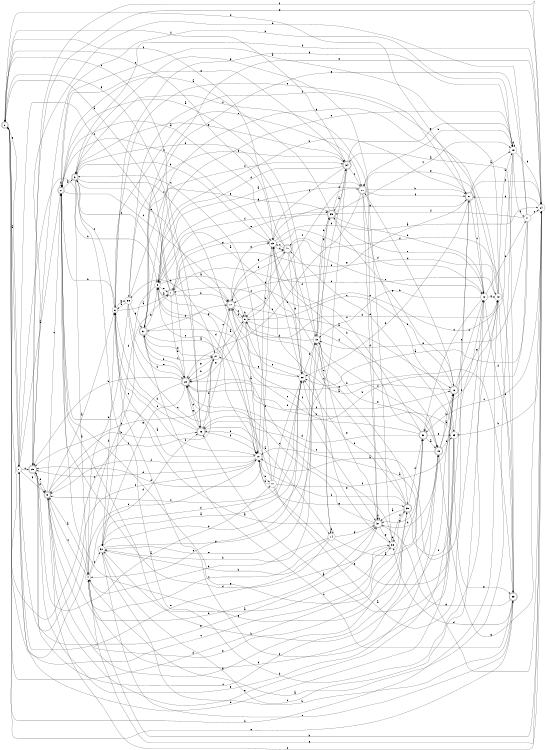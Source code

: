 digraph n34_9 {
__start0 [label="" shape="none"];

rankdir=LR;
size="8,5";

s0 [style="rounded,filled", color="black", fillcolor="white" shape="doublecircle", label="0"];
s1 [style="filled", color="black", fillcolor="white" shape="circle", label="1"];
s2 [style="rounded,filled", color="black", fillcolor="white" shape="doublecircle", label="2"];
s3 [style="rounded,filled", color="black", fillcolor="white" shape="doublecircle", label="3"];
s4 [style="filled", color="black", fillcolor="white" shape="circle", label="4"];
s5 [style="rounded,filled", color="black", fillcolor="white" shape="doublecircle", label="5"];
s6 [style="filled", color="black", fillcolor="white" shape="circle", label="6"];
s7 [style="rounded,filled", color="black", fillcolor="white" shape="doublecircle", label="7"];
s8 [style="filled", color="black", fillcolor="white" shape="circle", label="8"];
s9 [style="filled", color="black", fillcolor="white" shape="circle", label="9"];
s10 [style="filled", color="black", fillcolor="white" shape="circle", label="10"];
s11 [style="filled", color="black", fillcolor="white" shape="circle", label="11"];
s12 [style="filled", color="black", fillcolor="white" shape="circle", label="12"];
s13 [style="filled", color="black", fillcolor="white" shape="circle", label="13"];
s14 [style="filled", color="black", fillcolor="white" shape="circle", label="14"];
s15 [style="rounded,filled", color="black", fillcolor="white" shape="doublecircle", label="15"];
s16 [style="rounded,filled", color="black", fillcolor="white" shape="doublecircle", label="16"];
s17 [style="rounded,filled", color="black", fillcolor="white" shape="doublecircle", label="17"];
s18 [style="filled", color="black", fillcolor="white" shape="circle", label="18"];
s19 [style="filled", color="black", fillcolor="white" shape="circle", label="19"];
s20 [style="rounded,filled", color="black", fillcolor="white" shape="doublecircle", label="20"];
s21 [style="rounded,filled", color="black", fillcolor="white" shape="doublecircle", label="21"];
s22 [style="filled", color="black", fillcolor="white" shape="circle", label="22"];
s23 [style="filled", color="black", fillcolor="white" shape="circle", label="23"];
s24 [style="filled", color="black", fillcolor="white" shape="circle", label="24"];
s25 [style="filled", color="black", fillcolor="white" shape="circle", label="25"];
s26 [style="rounded,filled", color="black", fillcolor="white" shape="doublecircle", label="26"];
s27 [style="filled", color="black", fillcolor="white" shape="circle", label="27"];
s28 [style="rounded,filled", color="black", fillcolor="white" shape="doublecircle", label="28"];
s29 [style="rounded,filled", color="black", fillcolor="white" shape="doublecircle", label="29"];
s30 [style="rounded,filled", color="black", fillcolor="white" shape="doublecircle", label="30"];
s31 [style="rounded,filled", color="black", fillcolor="white" shape="doublecircle", label="31"];
s32 [style="filled", color="black", fillcolor="white" shape="circle", label="32"];
s33 [style="rounded,filled", color="black", fillcolor="white" shape="doublecircle", label="33"];
s34 [style="rounded,filled", color="black", fillcolor="white" shape="doublecircle", label="34"];
s35 [style="rounded,filled", color="black", fillcolor="white" shape="doublecircle", label="35"];
s36 [style="filled", color="black", fillcolor="white" shape="circle", label="36"];
s37 [style="rounded,filled", color="black", fillcolor="white" shape="doublecircle", label="37"];
s38 [style="filled", color="black", fillcolor="white" shape="circle", label="38"];
s39 [style="rounded,filled", color="black", fillcolor="white" shape="doublecircle", label="39"];
s40 [style="rounded,filled", color="black", fillcolor="white" shape="doublecircle", label="40"];
s41 [style="filled", color="black", fillcolor="white" shape="circle", label="41"];
s0 -> s1 [label="a"];
s0 -> s18 [label="b"];
s0 -> s23 [label="c"];
s0 -> s38 [label="d"];
s0 -> s33 [label="e"];
s0 -> s34 [label="f"];
s0 -> s26 [label="g"];
s1 -> s2 [label="a"];
s1 -> s8 [label="b"];
s1 -> s29 [label="c"];
s1 -> s16 [label="d"];
s1 -> s0 [label="e"];
s1 -> s10 [label="f"];
s1 -> s5 [label="g"];
s2 -> s3 [label="a"];
s2 -> s2 [label="b"];
s2 -> s17 [label="c"];
s2 -> s38 [label="d"];
s2 -> s34 [label="e"];
s2 -> s23 [label="f"];
s2 -> s30 [label="g"];
s3 -> s4 [label="a"];
s3 -> s18 [label="b"];
s3 -> s10 [label="c"];
s3 -> s22 [label="d"];
s3 -> s17 [label="e"];
s3 -> s31 [label="f"];
s3 -> s34 [label="g"];
s4 -> s5 [label="a"];
s4 -> s24 [label="b"];
s4 -> s5 [label="c"];
s4 -> s26 [label="d"];
s4 -> s7 [label="e"];
s4 -> s32 [label="f"];
s4 -> s24 [label="g"];
s5 -> s6 [label="a"];
s5 -> s26 [label="b"];
s5 -> s2 [label="c"];
s5 -> s31 [label="d"];
s5 -> s39 [label="e"];
s5 -> s24 [label="f"];
s5 -> s39 [label="g"];
s6 -> s7 [label="a"];
s6 -> s2 [label="b"];
s6 -> s3 [label="c"];
s6 -> s19 [label="d"];
s6 -> s20 [label="e"];
s6 -> s10 [label="f"];
s6 -> s36 [label="g"];
s7 -> s8 [label="a"];
s7 -> s17 [label="b"];
s7 -> s1 [label="c"];
s7 -> s28 [label="d"];
s7 -> s18 [label="e"];
s7 -> s3 [label="f"];
s7 -> s23 [label="g"];
s8 -> s9 [label="a"];
s8 -> s21 [label="b"];
s8 -> s27 [label="c"];
s8 -> s32 [label="d"];
s8 -> s7 [label="e"];
s8 -> s35 [label="f"];
s8 -> s10 [label="g"];
s9 -> s10 [label="a"];
s9 -> s9 [label="b"];
s9 -> s20 [label="c"];
s9 -> s15 [label="d"];
s9 -> s22 [label="e"];
s9 -> s17 [label="f"];
s9 -> s28 [label="g"];
s10 -> s2 [label="a"];
s10 -> s11 [label="b"];
s10 -> s0 [label="c"];
s10 -> s29 [label="d"];
s10 -> s26 [label="e"];
s10 -> s5 [label="f"];
s10 -> s23 [label="g"];
s11 -> s12 [label="a"];
s11 -> s10 [label="b"];
s11 -> s3 [label="c"];
s11 -> s8 [label="d"];
s11 -> s22 [label="e"];
s11 -> s16 [label="f"];
s11 -> s39 [label="g"];
s12 -> s10 [label="a"];
s12 -> s13 [label="b"];
s12 -> s30 [label="c"];
s12 -> s33 [label="d"];
s12 -> s35 [label="e"];
s12 -> s41 [label="f"];
s12 -> s18 [label="g"];
s13 -> s2 [label="a"];
s13 -> s9 [label="b"];
s13 -> s14 [label="c"];
s13 -> s34 [label="d"];
s13 -> s15 [label="e"];
s13 -> s15 [label="f"];
s13 -> s35 [label="g"];
s14 -> s15 [label="a"];
s14 -> s4 [label="b"];
s14 -> s4 [label="c"];
s14 -> s14 [label="d"];
s14 -> s1 [label="e"];
s14 -> s7 [label="f"];
s14 -> s31 [label="g"];
s15 -> s16 [label="a"];
s15 -> s16 [label="b"];
s15 -> s26 [label="c"];
s15 -> s4 [label="d"];
s15 -> s29 [label="e"];
s15 -> s25 [label="f"];
s15 -> s24 [label="g"];
s16 -> s17 [label="a"];
s16 -> s2 [label="b"];
s16 -> s9 [label="c"];
s16 -> s20 [label="d"];
s16 -> s5 [label="e"];
s16 -> s12 [label="f"];
s16 -> s18 [label="g"];
s17 -> s16 [label="a"];
s17 -> s18 [label="b"];
s17 -> s9 [label="c"];
s17 -> s40 [label="d"];
s17 -> s23 [label="e"];
s17 -> s31 [label="f"];
s17 -> s40 [label="g"];
s18 -> s2 [label="a"];
s18 -> s19 [label="b"];
s18 -> s7 [label="c"];
s18 -> s33 [label="d"];
s18 -> s20 [label="e"];
s18 -> s30 [label="f"];
s18 -> s37 [label="g"];
s19 -> s4 [label="a"];
s19 -> s20 [label="b"];
s19 -> s17 [label="c"];
s19 -> s19 [label="d"];
s19 -> s8 [label="e"];
s19 -> s41 [label="f"];
s19 -> s24 [label="g"];
s20 -> s8 [label="a"];
s20 -> s21 [label="b"];
s20 -> s28 [label="c"];
s20 -> s31 [label="d"];
s20 -> s25 [label="e"];
s20 -> s21 [label="f"];
s20 -> s8 [label="g"];
s21 -> s19 [label="a"];
s21 -> s22 [label="b"];
s21 -> s12 [label="c"];
s21 -> s0 [label="d"];
s21 -> s6 [label="e"];
s21 -> s24 [label="f"];
s21 -> s17 [label="g"];
s22 -> s8 [label="a"];
s22 -> s23 [label="b"];
s22 -> s5 [label="c"];
s22 -> s32 [label="d"];
s22 -> s4 [label="e"];
s22 -> s13 [label="f"];
s22 -> s27 [label="g"];
s23 -> s24 [label="a"];
s23 -> s3 [label="b"];
s23 -> s40 [label="c"];
s23 -> s12 [label="d"];
s23 -> s39 [label="e"];
s23 -> s29 [label="f"];
s23 -> s21 [label="g"];
s24 -> s10 [label="a"];
s24 -> s25 [label="b"];
s24 -> s30 [label="c"];
s24 -> s21 [label="d"];
s24 -> s37 [label="e"];
s24 -> s3 [label="f"];
s24 -> s29 [label="g"];
s25 -> s26 [label="a"];
s25 -> s28 [label="b"];
s25 -> s21 [label="c"];
s25 -> s40 [label="d"];
s25 -> s10 [label="e"];
s25 -> s6 [label="f"];
s25 -> s33 [label="g"];
s26 -> s14 [label="a"];
s26 -> s6 [label="b"];
s26 -> s0 [label="c"];
s26 -> s27 [label="d"];
s26 -> s6 [label="e"];
s26 -> s10 [label="f"];
s26 -> s28 [label="g"];
s27 -> s9 [label="a"];
s27 -> s28 [label="b"];
s27 -> s17 [label="c"];
s27 -> s36 [label="d"];
s27 -> s29 [label="e"];
s27 -> s5 [label="f"];
s27 -> s28 [label="g"];
s28 -> s0 [label="a"];
s28 -> s29 [label="b"];
s28 -> s0 [label="c"];
s28 -> s26 [label="d"];
s28 -> s37 [label="e"];
s28 -> s16 [label="f"];
s28 -> s32 [label="g"];
s29 -> s11 [label="a"];
s29 -> s19 [label="b"];
s29 -> s30 [label="c"];
s29 -> s5 [label="d"];
s29 -> s5 [label="e"];
s29 -> s24 [label="f"];
s29 -> s31 [label="g"];
s30 -> s15 [label="a"];
s30 -> s23 [label="b"];
s30 -> s8 [label="c"];
s30 -> s28 [label="d"];
s30 -> s25 [label="e"];
s30 -> s23 [label="f"];
s30 -> s31 [label="g"];
s31 -> s6 [label="a"];
s31 -> s32 [label="b"];
s31 -> s28 [label="c"];
s31 -> s15 [label="d"];
s31 -> s13 [label="e"];
s31 -> s31 [label="f"];
s31 -> s38 [label="g"];
s32 -> s22 [label="a"];
s32 -> s33 [label="b"];
s32 -> s12 [label="c"];
s32 -> s13 [label="d"];
s32 -> s13 [label="e"];
s32 -> s6 [label="f"];
s32 -> s35 [label="g"];
s33 -> s34 [label="a"];
s33 -> s28 [label="b"];
s33 -> s37 [label="c"];
s33 -> s38 [label="d"];
s33 -> s32 [label="e"];
s33 -> s40 [label="f"];
s33 -> s31 [label="g"];
s34 -> s35 [label="a"];
s34 -> s32 [label="b"];
s34 -> s20 [label="c"];
s34 -> s8 [label="d"];
s34 -> s36 [label="e"];
s34 -> s23 [label="f"];
s34 -> s19 [label="g"];
s35 -> s2 [label="a"];
s35 -> s12 [label="b"];
s35 -> s19 [label="c"];
s35 -> s13 [label="d"];
s35 -> s7 [label="e"];
s35 -> s34 [label="f"];
s35 -> s16 [label="g"];
s36 -> s6 [label="a"];
s36 -> s28 [label="b"];
s36 -> s17 [label="c"];
s36 -> s4 [label="d"];
s36 -> s35 [label="e"];
s36 -> s12 [label="f"];
s36 -> s37 [label="g"];
s37 -> s10 [label="a"];
s37 -> s28 [label="b"];
s37 -> s27 [label="c"];
s37 -> s17 [label="d"];
s37 -> s27 [label="e"];
s37 -> s34 [label="f"];
s37 -> s8 [label="g"];
s38 -> s32 [label="a"];
s38 -> s38 [label="b"];
s38 -> s1 [label="c"];
s38 -> s37 [label="d"];
s38 -> s22 [label="e"];
s38 -> s39 [label="f"];
s38 -> s3 [label="g"];
s39 -> s31 [label="a"];
s39 -> s22 [label="b"];
s39 -> s9 [label="c"];
s39 -> s30 [label="d"];
s39 -> s21 [label="e"];
s39 -> s10 [label="f"];
s39 -> s2 [label="g"];
s40 -> s2 [label="a"];
s40 -> s9 [label="b"];
s40 -> s23 [label="c"];
s40 -> s13 [label="d"];
s40 -> s12 [label="e"];
s40 -> s0 [label="f"];
s40 -> s22 [label="g"];
s41 -> s22 [label="a"];
s41 -> s26 [label="b"];
s41 -> s24 [label="c"];
s41 -> s29 [label="d"];
s41 -> s13 [label="e"];
s41 -> s35 [label="f"];
s41 -> s37 [label="g"];

}